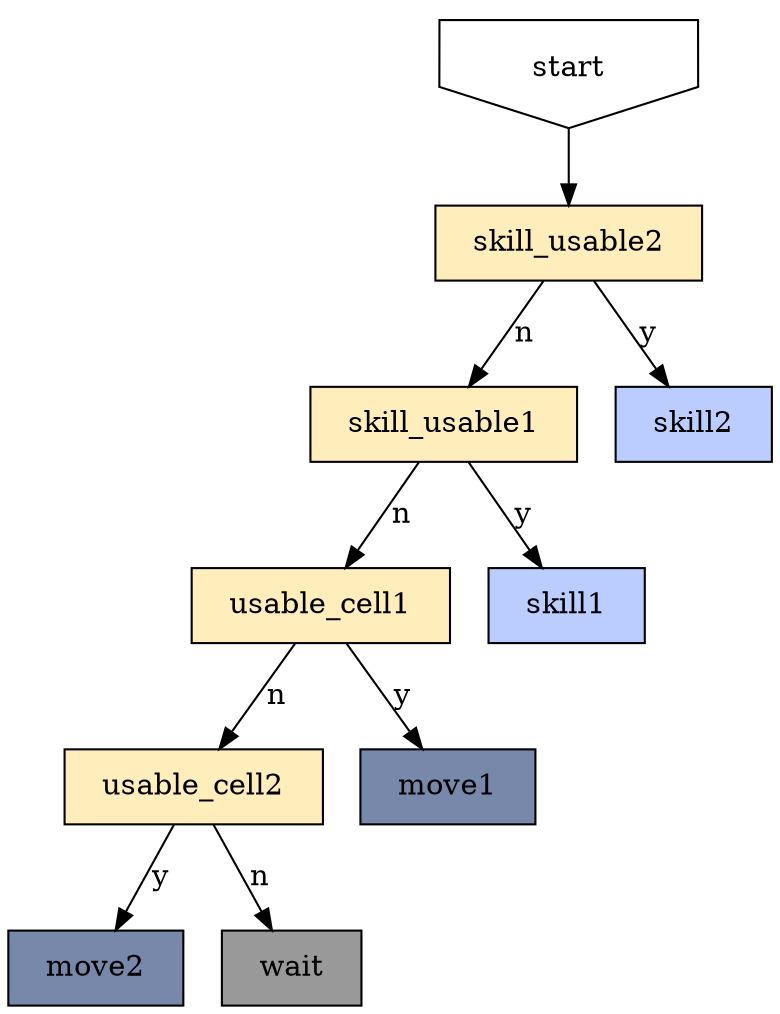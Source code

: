 digraph {
	fixedsize=true;
	concentrate=true;
	node [shape=rect margin="0.25,0.125"];
	start [shape=invhouse];

	node [style=filled fillcolor="#FFEEBB"]; # cond
	skill_usable1 [tooltip="check?type=skill&slot=1&kind=usable"]; # active 1 usable
	skill_usable2 [tooltip="check?type=skill&slot=2&kind=usable"]; # active 2 usable
	usable_cell1 [tooltip="check?type=skill&slot=1&kind=movable"]; # is cell exists that can use active 1
	usable_cell2 [tooltip="check?type=skill&slot=2&kind=movable"]; # is cell exists that can use active 2

	node [fillcolor="#BBCCFF"];
	skill1 [tooltip="skill?slot=1&target=flying"]; # use active 1 to flying
	skill2 [tooltip="skill?slot=2&target=flying"]; # use active 2 to flying

	node [fillcolor="#7788aa"];
	move1 [tooltip="move?slot=1"]; # move to cell that can use active 1
	move2 [tooltip="move?slot=2"]; # move to cell that can use active 2
	wait [tooltip="wait" fillcolor="#999999"]; # wait

	start -> skill_usable2;

	skill_usable2 -> skill2 [label="y"];
	skill_usable2 -> skill_usable1 [label="n"];

	skill_usable1 -> skill1 [label="y"];
	skill_usable1 -> usable_cell1 [label="n"];

	usable_cell1 -> move1 [label="y"];
	usable_cell1 -> usable_cell2 [label="n"];

	usable_cell2 -> move2 [label="y"];
	usable_cell2 -> wait [label="n"];
}